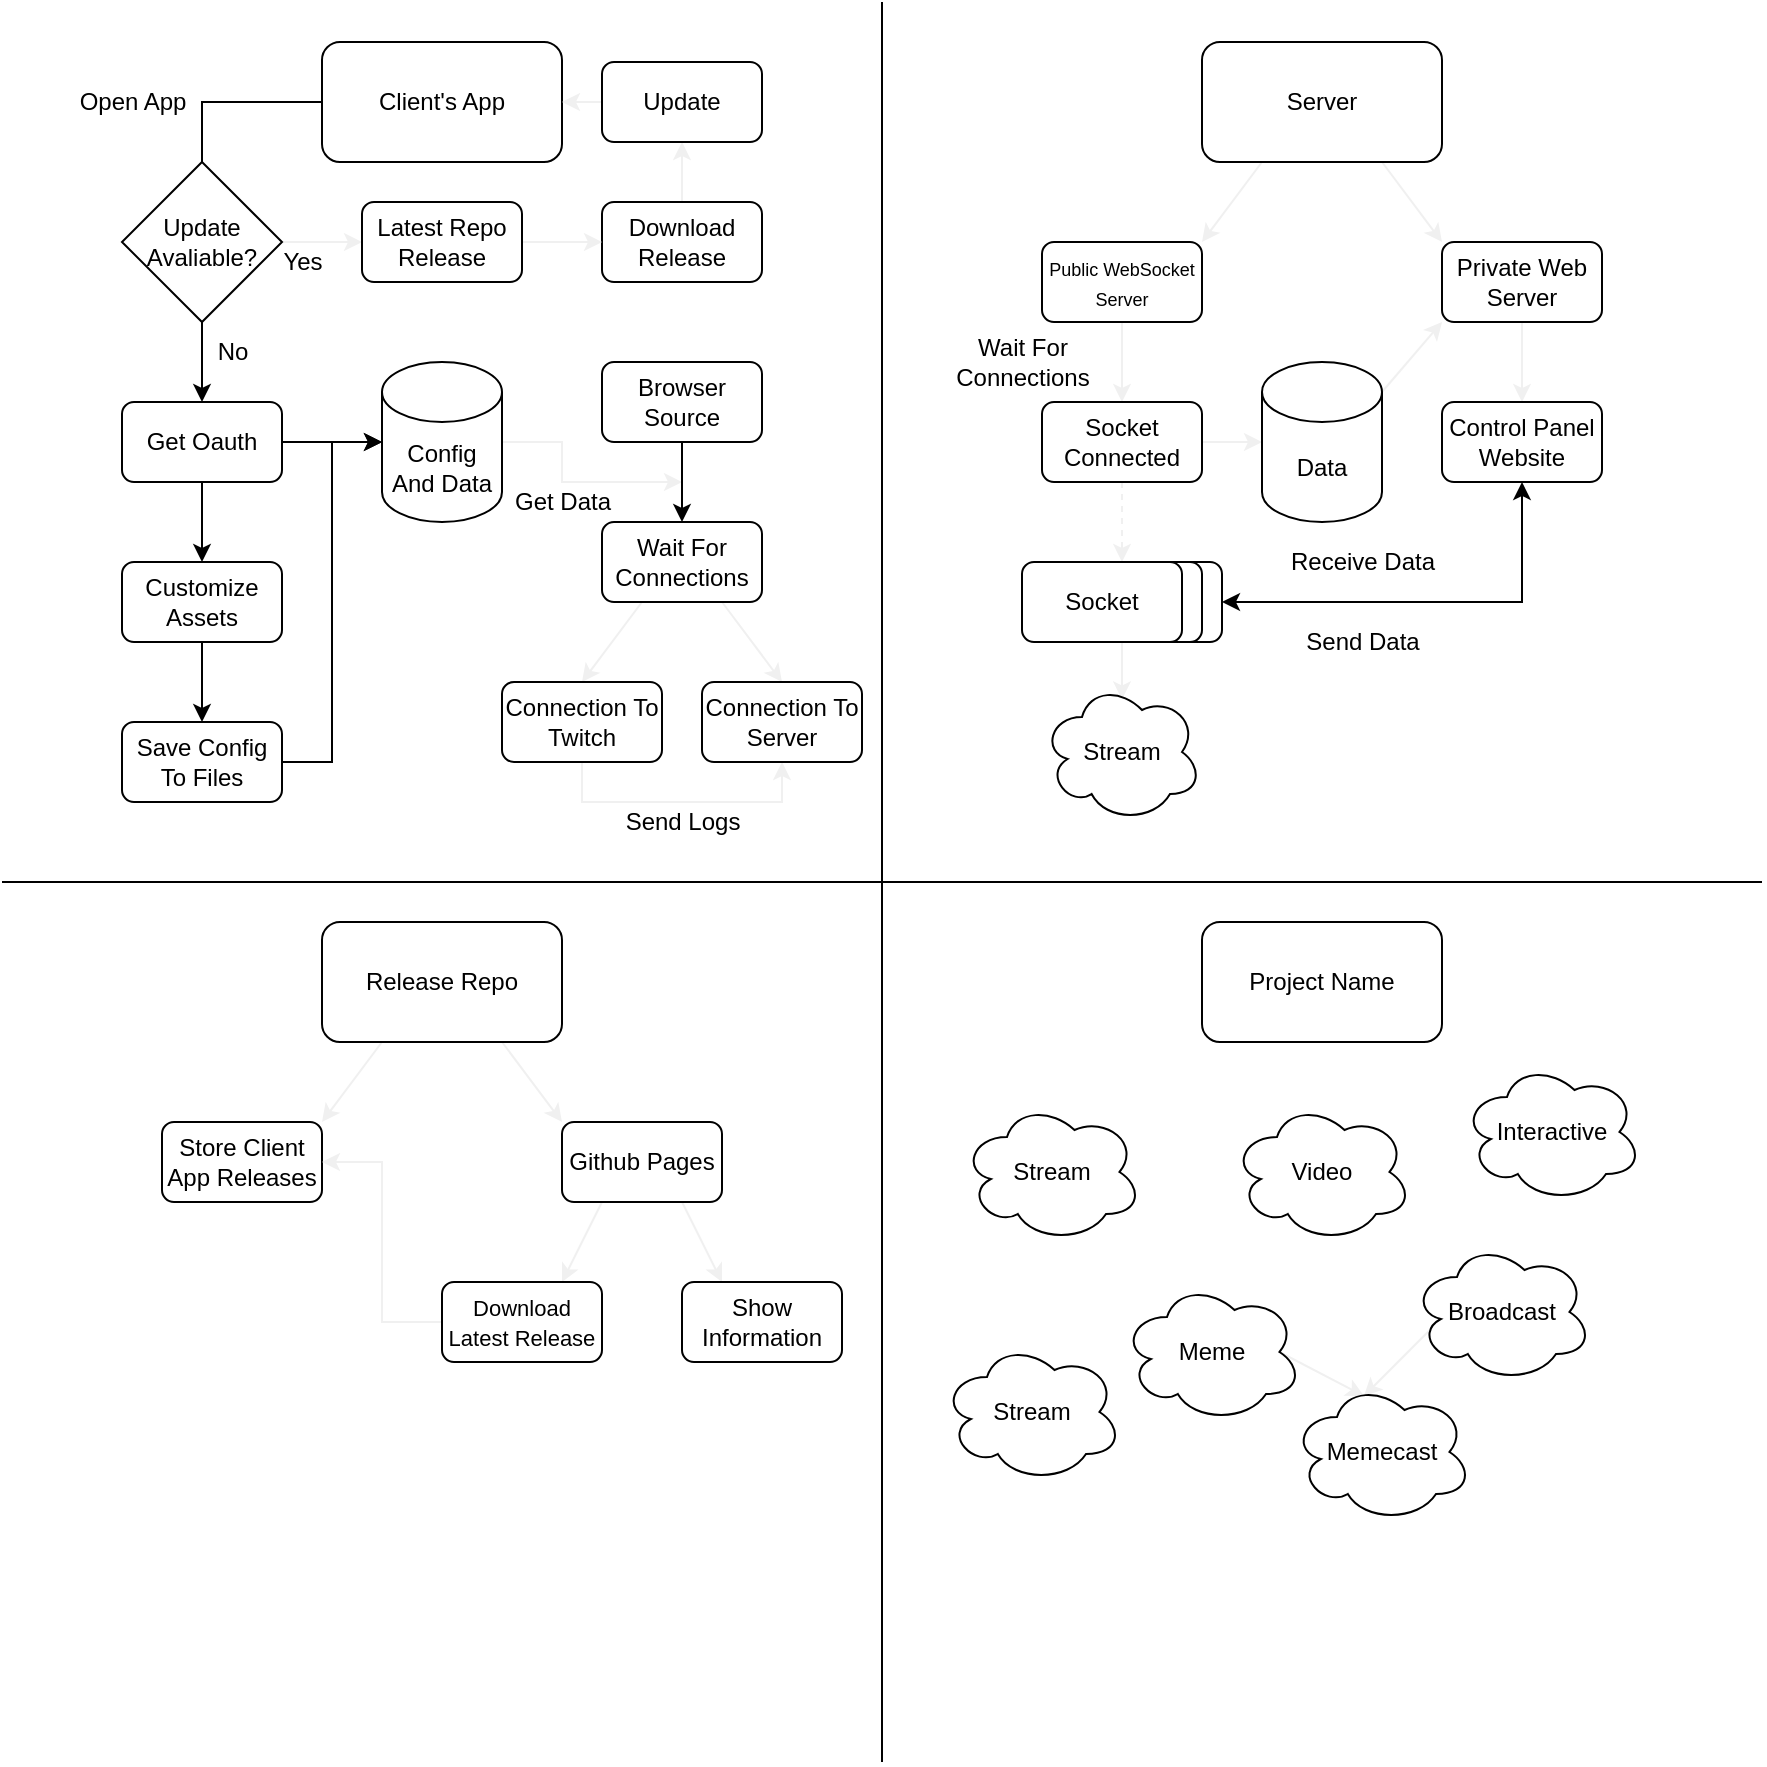 <mxfile version="14.9.3" type="device"><diagram id="gggYUblXpLriFr_0Cjte" name="Page-1"><mxGraphModel dx="1381" dy="804" grid="1" gridSize="10" guides="1" tooltips="1" connect="1" arrows="1" fold="1" page="1" pageScale="1" pageWidth="880" pageHeight="880" math="0" shadow="0"><root><mxCell id="0"/><mxCell id="1" parent="0"/><mxCell id="bv2G5qMpNPhOpoaeT9Zx-1" value="" style="endArrow=none;html=1;" parent="1" edge="1"><mxGeometry width="50" height="50" relative="1" as="geometry"><mxPoint y="440" as="sourcePoint"/><mxPoint x="880" y="440" as="targetPoint"/><Array as="points"/></mxGeometry></mxCell><mxCell id="bv2G5qMpNPhOpoaeT9Zx-2" value="" style="endArrow=none;html=1;" parent="1" edge="1"><mxGeometry width="50" height="50" relative="1" as="geometry"><mxPoint x="440" y="880" as="sourcePoint"/><mxPoint x="440" as="targetPoint"/></mxGeometry></mxCell><mxCell id="bv2G5qMpNPhOpoaeT9Zx-6" style="edgeStyle=orthogonalEdgeStyle;rounded=0;orthogonalLoop=1;jettySize=auto;html=1;entryX=0.5;entryY=0;entryDx=0;entryDy=0;" parent="1" source="bv2G5qMpNPhOpoaeT9Zx-3" target="bv2G5qMpNPhOpoaeT9Zx-5" edge="1"><mxGeometry relative="1" as="geometry"/></mxCell><mxCell id="bv2G5qMpNPhOpoaeT9Zx-3" value="Client's App" style="rounded=1;whiteSpace=wrap;html=1;" parent="1" vertex="1"><mxGeometry x="160" y="20" width="120" height="60" as="geometry"/></mxCell><mxCell id="bv2G5qMpNPhOpoaeT9Zx-9" style="edgeStyle=orthogonalEdgeStyle;rounded=0;orthogonalLoop=1;jettySize=auto;html=1;entryX=0.5;entryY=0;entryDx=0;entryDy=0;" parent="1" source="bv2G5qMpNPhOpoaeT9Zx-5" target="bv2G5qMpNPhOpoaeT9Zx-8" edge="1"><mxGeometry relative="1" as="geometry"/></mxCell><mxCell id="bv2G5qMpNPhOpoaeT9Zx-14" style="edgeStyle=orthogonalEdgeStyle;rounded=0;orthogonalLoop=1;jettySize=auto;html=1;exitX=1;exitY=0.5;exitDx=0;exitDy=0;entryX=0;entryY=0.5;entryDx=0;entryDy=0;entryPerimeter=0;" parent="1" source="bv2G5qMpNPhOpoaeT9Zx-5" target="bv2G5qMpNPhOpoaeT9Zx-12" edge="1"><mxGeometry relative="1" as="geometry"/></mxCell><mxCell id="bv2G5qMpNPhOpoaeT9Zx-5" value="Get Oauth" style="rounded=1;whiteSpace=wrap;html=1;" parent="1" vertex="1"><mxGeometry x="60" y="200" width="80" height="40" as="geometry"/></mxCell><mxCell id="bv2G5qMpNPhOpoaeT9Zx-7" value="Open App" style="text;html=1;align=center;verticalAlign=middle;resizable=0;points=[];autosize=1;strokeColor=none;" parent="1" vertex="1"><mxGeometry x="30" y="40" width="70" height="20" as="geometry"/></mxCell><mxCell id="bv2G5qMpNPhOpoaeT9Zx-11" style="edgeStyle=orthogonalEdgeStyle;rounded=0;orthogonalLoop=1;jettySize=auto;html=1;entryX=0.5;entryY=0;entryDx=0;entryDy=0;" parent="1" source="bv2G5qMpNPhOpoaeT9Zx-8" target="bv2G5qMpNPhOpoaeT9Zx-10" edge="1"><mxGeometry relative="1" as="geometry"/></mxCell><mxCell id="bv2G5qMpNPhOpoaeT9Zx-8" value="Customize Assets" style="rounded=1;whiteSpace=wrap;html=1;" parent="1" vertex="1"><mxGeometry x="60" y="280" width="80" height="40" as="geometry"/></mxCell><mxCell id="bv2G5qMpNPhOpoaeT9Zx-13" style="edgeStyle=orthogonalEdgeStyle;rounded=0;orthogonalLoop=1;jettySize=auto;html=1;entryX=0;entryY=0.5;entryDx=0;entryDy=0;entryPerimeter=0;" parent="1" source="bv2G5qMpNPhOpoaeT9Zx-10" target="bv2G5qMpNPhOpoaeT9Zx-12" edge="1"><mxGeometry relative="1" as="geometry"/></mxCell><mxCell id="bv2G5qMpNPhOpoaeT9Zx-10" value="Save Config To Files" style="rounded=1;whiteSpace=wrap;html=1;" parent="1" vertex="1"><mxGeometry x="60" y="360" width="80" height="40" as="geometry"/></mxCell><mxCell id="Ic-Yn-rttKZVDlci7IRN-27" style="edgeStyle=orthogonalEdgeStyle;rounded=0;orthogonalLoop=1;jettySize=auto;html=1;exitX=1;exitY=0.5;exitDx=0;exitDy=0;exitPerimeter=0;strokeColor=#F0F0F0;" edge="1" parent="1" source="bv2G5qMpNPhOpoaeT9Zx-12"><mxGeometry relative="1" as="geometry"><mxPoint x="340" y="240.0" as="targetPoint"/><Array as="points"><mxPoint x="280" y="220"/><mxPoint x="280" y="240"/></Array></mxGeometry></mxCell><mxCell id="bv2G5qMpNPhOpoaeT9Zx-12" value="Config And Data" style="shape=cylinder3;whiteSpace=wrap;html=1;boundedLbl=1;backgroundOutline=1;size=15;" parent="1" vertex="1"><mxGeometry x="190" y="180" width="60" height="80" as="geometry"/></mxCell><mxCell id="bv2G5qMpNPhOpoaeT9Zx-18" style="edgeStyle=orthogonalEdgeStyle;rounded=0;orthogonalLoop=1;jettySize=auto;html=1;exitX=0.5;exitY=1;exitDx=0;exitDy=0;entryX=0.5;entryY=0;entryDx=0;entryDy=0;" parent="1" source="bv2G5qMpNPhOpoaeT9Zx-15" target="bv2G5qMpNPhOpoaeT9Zx-17" edge="1"><mxGeometry relative="1" as="geometry"/></mxCell><mxCell id="bv2G5qMpNPhOpoaeT9Zx-15" value="Browser Source" style="rounded=1;whiteSpace=wrap;html=1;" parent="1" vertex="1"><mxGeometry x="300" y="180" width="80" height="40" as="geometry"/></mxCell><mxCell id="bv2G5qMpNPhOpoaeT9Zx-22" style="orthogonalLoop=1;jettySize=auto;html=1;exitX=0.25;exitY=1;exitDx=0;exitDy=0;entryX=0.5;entryY=0;entryDx=0;entryDy=0;rounded=0;strokeColor=#F0F0F0;" parent="1" source="bv2G5qMpNPhOpoaeT9Zx-17" target="bv2G5qMpNPhOpoaeT9Zx-20" edge="1"><mxGeometry relative="1" as="geometry"/></mxCell><mxCell id="bv2G5qMpNPhOpoaeT9Zx-23" style="edgeStyle=none;rounded=0;orthogonalLoop=1;jettySize=auto;html=1;exitX=0.75;exitY=1;exitDx=0;exitDy=0;entryX=0.5;entryY=0;entryDx=0;entryDy=0;strokeColor=#F0F0F0;" parent="1" source="bv2G5qMpNPhOpoaeT9Zx-17" target="bv2G5qMpNPhOpoaeT9Zx-21" edge="1"><mxGeometry relative="1" as="geometry"/></mxCell><mxCell id="bv2G5qMpNPhOpoaeT9Zx-17" value="Wait For Connections" style="rounded=1;whiteSpace=wrap;html=1;" parent="1" vertex="1"><mxGeometry x="300" y="260" width="80" height="40" as="geometry"/></mxCell><mxCell id="bv2G5qMpNPhOpoaeT9Zx-19" value="Get Data" style="text;html=1;align=center;verticalAlign=middle;resizable=0;points=[];autosize=1;strokeColor=none;" parent="1" vertex="1"><mxGeometry x="250" y="240" width="60" height="20" as="geometry"/></mxCell><mxCell id="bv2G5qMpNPhOpoaeT9Zx-25" style="edgeStyle=none;rounded=0;orthogonalLoop=1;jettySize=auto;html=1;exitX=0.5;exitY=1;exitDx=0;exitDy=0;entryX=0.5;entryY=1;entryDx=0;entryDy=0;strokeColor=#F0F0F0;" parent="1" source="bv2G5qMpNPhOpoaeT9Zx-20" target="bv2G5qMpNPhOpoaeT9Zx-21" edge="1"><mxGeometry relative="1" as="geometry"><Array as="points"><mxPoint x="290" y="400"/><mxPoint x="390" y="400"/></Array></mxGeometry></mxCell><mxCell id="bv2G5qMpNPhOpoaeT9Zx-20" value="Connection To Twitch" style="rounded=1;whiteSpace=wrap;html=1;" parent="1" vertex="1"><mxGeometry x="250" y="340" width="80" height="40" as="geometry"/></mxCell><mxCell id="bv2G5qMpNPhOpoaeT9Zx-21" value="Connection To Server" style="rounded=1;whiteSpace=wrap;html=1;" parent="1" vertex="1"><mxGeometry x="350" y="340" width="80" height="40" as="geometry"/></mxCell><mxCell id="bv2G5qMpNPhOpoaeT9Zx-26" value="Send Logs" style="text;html=1;align=center;verticalAlign=middle;resizable=0;points=[];autosize=1;strokeColor=none;" parent="1" vertex="1"><mxGeometry x="305" y="400" width="70" height="20" as="geometry"/></mxCell><mxCell id="Ic-Yn-rttKZVDlci7IRN-3" style="rounded=0;orthogonalLoop=1;jettySize=auto;html=1;exitX=0.25;exitY=1;exitDx=0;exitDy=0;entryX=1;entryY=0;entryDx=0;entryDy=0;strokeColor=#F0F0F0;" edge="1" parent="1" source="bv2G5qMpNPhOpoaeT9Zx-27" target="Ic-Yn-rttKZVDlci7IRN-1"><mxGeometry relative="1" as="geometry"/></mxCell><mxCell id="Ic-Yn-rttKZVDlci7IRN-4" style="edgeStyle=none;rounded=0;orthogonalLoop=1;jettySize=auto;html=1;exitX=0.75;exitY=1;exitDx=0;exitDy=0;entryX=0;entryY=0;entryDx=0;entryDy=0;strokeColor=#F0F0F0;" edge="1" parent="1" source="bv2G5qMpNPhOpoaeT9Zx-27" target="Ic-Yn-rttKZVDlci7IRN-2"><mxGeometry relative="1" as="geometry"/></mxCell><mxCell id="bv2G5qMpNPhOpoaeT9Zx-27" value="Server" style="rounded=1;whiteSpace=wrap;html=1;" parent="1" vertex="1"><mxGeometry x="600" y="20" width="120" height="60" as="geometry"/></mxCell><mxCell id="Ic-Yn-rttKZVDlci7IRN-7" style="edgeStyle=none;rounded=0;orthogonalLoop=1;jettySize=auto;html=1;exitX=0.5;exitY=1;exitDx=0;exitDy=0;entryX=0.5;entryY=0;entryDx=0;entryDy=0;strokeColor=#F0F0F0;" edge="1" parent="1" source="Ic-Yn-rttKZVDlci7IRN-1" target="Ic-Yn-rttKZVDlci7IRN-6"><mxGeometry relative="1" as="geometry"/></mxCell><mxCell id="Ic-Yn-rttKZVDlci7IRN-1" value="&lt;font style=&quot;line-height: 120% ; font-size: 9px&quot;&gt;Public WebSocket Server&lt;/font&gt;" style="rounded=1;whiteSpace=wrap;html=1;" vertex="1" parent="1"><mxGeometry x="520" y="120" width="80" height="40" as="geometry"/></mxCell><mxCell id="Ic-Yn-rttKZVDlci7IRN-17" style="edgeStyle=none;rounded=0;orthogonalLoop=1;jettySize=auto;html=1;exitX=0.5;exitY=1;exitDx=0;exitDy=0;entryX=0.5;entryY=0;entryDx=0;entryDy=0;strokeColor=#F0F0F0;" edge="1" parent="1" source="Ic-Yn-rttKZVDlci7IRN-2" target="Ic-Yn-rttKZVDlci7IRN-16"><mxGeometry relative="1" as="geometry"/></mxCell><mxCell id="Ic-Yn-rttKZVDlci7IRN-2" value="Private Web Server" style="rounded=1;whiteSpace=wrap;html=1;" vertex="1" parent="1"><mxGeometry x="720" y="120" width="80" height="40" as="geometry"/></mxCell><mxCell id="Ic-Yn-rttKZVDlci7IRN-13" style="edgeStyle=none;rounded=0;orthogonalLoop=1;jettySize=auto;html=1;exitX=0.5;exitY=1;exitDx=0;exitDy=0;strokeColor=#F0F0F0;dashed=1;" edge="1" parent="1" source="Ic-Yn-rttKZVDlci7IRN-6" target="Ic-Yn-rttKZVDlci7IRN-11"><mxGeometry relative="1" as="geometry"/></mxCell><mxCell id="Ic-Yn-rttKZVDlci7IRN-15" style="edgeStyle=none;rounded=0;orthogonalLoop=1;jettySize=auto;html=1;exitX=1;exitY=0.5;exitDx=0;exitDy=0;entryX=0;entryY=0.5;entryDx=0;entryDy=0;entryPerimeter=0;strokeColor=#F0F0F0;" edge="1" parent="1" source="Ic-Yn-rttKZVDlci7IRN-6" target="Ic-Yn-rttKZVDlci7IRN-14"><mxGeometry relative="1" as="geometry"/></mxCell><mxCell id="Ic-Yn-rttKZVDlci7IRN-6" value="Socket Connected" style="rounded=1;whiteSpace=wrap;html=1;" vertex="1" parent="1"><mxGeometry x="520" y="200" width="80" height="40" as="geometry"/></mxCell><mxCell id="Ic-Yn-rttKZVDlci7IRN-8" value="Wait For&lt;br&gt;Connections" style="text;html=1;align=center;verticalAlign=middle;resizable=0;points=[];autosize=1;strokeColor=none;" vertex="1" parent="1"><mxGeometry x="470" y="165" width="80" height="30" as="geometry"/></mxCell><mxCell id="Ic-Yn-rttKZVDlci7IRN-10" value="" style="rounded=1;whiteSpace=wrap;html=1;" vertex="1" parent="1"><mxGeometry x="530" y="280" width="80" height="40" as="geometry"/></mxCell><mxCell id="Ic-Yn-rttKZVDlci7IRN-26" style="edgeStyle=none;rounded=0;orthogonalLoop=1;jettySize=auto;html=1;entryX=0.5;entryY=0.125;entryDx=0;entryDy=0;entryPerimeter=0;strokeColor=#F0F0F0;" edge="1" parent="1" source="Ic-Yn-rttKZVDlci7IRN-11" target="Ic-Yn-rttKZVDlci7IRN-25"><mxGeometry relative="1" as="geometry"/></mxCell><mxCell id="Ic-Yn-rttKZVDlci7IRN-11" value="" style="rounded=1;whiteSpace=wrap;html=1;" vertex="1" parent="1"><mxGeometry x="520" y="280" width="80" height="40" as="geometry"/></mxCell><mxCell id="Ic-Yn-rttKZVDlci7IRN-12" value="Socket" style="rounded=1;whiteSpace=wrap;html=1;" vertex="1" parent="1"><mxGeometry x="510" y="280" width="80" height="40" as="geometry"/></mxCell><mxCell id="Ic-Yn-rttKZVDlci7IRN-19" style="edgeStyle=none;rounded=0;orthogonalLoop=1;jettySize=auto;html=1;exitX=1;exitY=0;exitDx=0;exitDy=15;exitPerimeter=0;entryX=0;entryY=1;entryDx=0;entryDy=0;strokeColor=#F0F0F0;" edge="1" parent="1" source="Ic-Yn-rttKZVDlci7IRN-14" target="Ic-Yn-rttKZVDlci7IRN-2"><mxGeometry relative="1" as="geometry"/></mxCell><mxCell id="Ic-Yn-rttKZVDlci7IRN-14" value="Data" style="shape=cylinder3;whiteSpace=wrap;html=1;boundedLbl=1;backgroundOutline=1;size=15;" vertex="1" parent="1"><mxGeometry x="630" y="180" width="60" height="80" as="geometry"/></mxCell><mxCell id="Ic-Yn-rttKZVDlci7IRN-49" style="edgeStyle=orthogonalEdgeStyle;rounded=0;orthogonalLoop=1;jettySize=auto;html=1;exitX=0.5;exitY=1;exitDx=0;exitDy=0;entryX=1;entryY=0.5;entryDx=0;entryDy=0;startArrow=classic;startFill=1;arcSize=20;" edge="1" parent="1" source="Ic-Yn-rttKZVDlci7IRN-16" target="Ic-Yn-rttKZVDlci7IRN-10"><mxGeometry relative="1" as="geometry"/></mxCell><mxCell id="Ic-Yn-rttKZVDlci7IRN-16" value="Control Panel Website" style="rounded=1;whiteSpace=wrap;html=1;" vertex="1" parent="1"><mxGeometry x="720" y="200" width="80" height="40" as="geometry"/></mxCell><mxCell id="Ic-Yn-rttKZVDlci7IRN-23" value="Send Data" style="text;html=1;align=center;verticalAlign=middle;resizable=0;points=[];autosize=1;strokeColor=none;" vertex="1" parent="1"><mxGeometry x="645" y="310" width="70" height="20" as="geometry"/></mxCell><mxCell id="Ic-Yn-rttKZVDlci7IRN-24" value="Receive Data" style="text;html=1;align=center;verticalAlign=middle;resizable=0;points=[];autosize=1;strokeColor=none;" vertex="1" parent="1"><mxGeometry x="635" y="270" width="90" height="20" as="geometry"/></mxCell><mxCell id="Ic-Yn-rttKZVDlci7IRN-25" value="Stream" style="ellipse;shape=cloud;whiteSpace=wrap;html=1;" vertex="1" parent="1"><mxGeometry x="520" y="340" width="80" height="70" as="geometry"/></mxCell><mxCell id="Ic-Yn-rttKZVDlci7IRN-40" style="rounded=0;orthogonalLoop=1;jettySize=auto;html=1;exitX=0.75;exitY=1;exitDx=0;exitDy=0;entryX=0;entryY=0;entryDx=0;entryDy=0;strokeColor=#F0F0F0;" edge="1" parent="1" source="Ic-Yn-rttKZVDlci7IRN-29" target="Ic-Yn-rttKZVDlci7IRN-39"><mxGeometry relative="1" as="geometry"/></mxCell><mxCell id="Ic-Yn-rttKZVDlci7IRN-41" style="edgeStyle=none;rounded=0;orthogonalLoop=1;jettySize=auto;html=1;exitX=0.25;exitY=1;exitDx=0;exitDy=0;entryX=1;entryY=0;entryDx=0;entryDy=0;strokeColor=#F0F0F0;" edge="1" parent="1" source="Ic-Yn-rttKZVDlci7IRN-29" target="Ic-Yn-rttKZVDlci7IRN-38"><mxGeometry relative="1" as="geometry"/></mxCell><mxCell id="Ic-Yn-rttKZVDlci7IRN-29" value="Release Repo" style="rounded=1;whiteSpace=wrap;html=1;" vertex="1" parent="1"><mxGeometry x="160" y="460" width="120" height="60" as="geometry"/></mxCell><mxCell id="Ic-Yn-rttKZVDlci7IRN-55" style="edgeStyle=orthogonalEdgeStyle;rounded=0;orthogonalLoop=1;jettySize=auto;html=1;exitX=1;exitY=0.5;exitDx=0;exitDy=0;entryX=0;entryY=0.5;entryDx=0;entryDy=0;startArrow=none;startFill=0;strokeColor=#F0F0F0;" edge="1" parent="1" source="Ic-Yn-rttKZVDlci7IRN-32" target="Ic-Yn-rttKZVDlci7IRN-53"><mxGeometry relative="1" as="geometry"/></mxCell><mxCell id="Ic-Yn-rttKZVDlci7IRN-32" value="&lt;span&gt;Update Avaliable?&lt;/span&gt;" style="rhombus;whiteSpace=wrap;html=1;" vertex="1" parent="1"><mxGeometry x="60" y="80" width="80" height="80" as="geometry"/></mxCell><mxCell id="Ic-Yn-rttKZVDlci7IRN-52" style="edgeStyle=orthogonalEdgeStyle;rounded=0;orthogonalLoop=1;jettySize=auto;html=1;exitX=0.5;exitY=0;exitDx=0;exitDy=0;entryX=0.5;entryY=1;entryDx=0;entryDy=0;startArrow=none;startFill=0;strokeColor=#F0F0F0;" edge="1" parent="1" source="Ic-Yn-rttKZVDlci7IRN-34" target="Ic-Yn-rttKZVDlci7IRN-50"><mxGeometry relative="1" as="geometry"/></mxCell><mxCell id="Ic-Yn-rttKZVDlci7IRN-34" value="Download Release" style="rounded=1;whiteSpace=wrap;html=1;" vertex="1" parent="1"><mxGeometry x="300" y="100" width="80" height="40" as="geometry"/></mxCell><mxCell id="Ic-Yn-rttKZVDlci7IRN-36" value="Yes" style="text;html=1;align=center;verticalAlign=middle;resizable=0;points=[];autosize=1;strokeColor=none;" vertex="1" parent="1"><mxGeometry x="130" y="120" width="40" height="20" as="geometry"/></mxCell><mxCell id="Ic-Yn-rttKZVDlci7IRN-37" value="No" style="text;html=1;align=center;verticalAlign=middle;resizable=0;points=[];autosize=1;strokeColor=none;" vertex="1" parent="1"><mxGeometry x="100" y="165" width="30" height="20" as="geometry"/></mxCell><mxCell id="Ic-Yn-rttKZVDlci7IRN-38" value="Store Client App Releases" style="rounded=1;whiteSpace=wrap;html=1;" vertex="1" parent="1"><mxGeometry x="80" y="560" width="80" height="40" as="geometry"/></mxCell><mxCell id="Ic-Yn-rttKZVDlci7IRN-46" style="edgeStyle=none;rounded=0;orthogonalLoop=1;jettySize=auto;html=1;exitX=0.75;exitY=1;exitDx=0;exitDy=0;entryX=0.25;entryY=0;entryDx=0;entryDy=0;strokeColor=#F0F0F0;" edge="1" parent="1" source="Ic-Yn-rttKZVDlci7IRN-39" target="Ic-Yn-rttKZVDlci7IRN-45"><mxGeometry relative="1" as="geometry"/></mxCell><mxCell id="Ic-Yn-rttKZVDlci7IRN-47" style="edgeStyle=none;rounded=0;orthogonalLoop=1;jettySize=auto;html=1;exitX=0.25;exitY=1;exitDx=0;exitDy=0;entryX=0.75;entryY=0;entryDx=0;entryDy=0;strokeColor=#F0F0F0;" edge="1" parent="1" source="Ic-Yn-rttKZVDlci7IRN-39" target="Ic-Yn-rttKZVDlci7IRN-44"><mxGeometry relative="1" as="geometry"/></mxCell><mxCell id="Ic-Yn-rttKZVDlci7IRN-39" value="Github Pages" style="rounded=1;whiteSpace=wrap;html=1;" vertex="1" parent="1"><mxGeometry x="280" y="560" width="80" height="40" as="geometry"/></mxCell><mxCell id="Ic-Yn-rttKZVDlci7IRN-48" style="edgeStyle=orthogonalEdgeStyle;rounded=0;orthogonalLoop=1;jettySize=auto;html=1;exitX=0;exitY=0.5;exitDx=0;exitDy=0;entryX=1;entryY=0.5;entryDx=0;entryDy=0;strokeColor=#F0F0F0;" edge="1" parent="1" source="Ic-Yn-rttKZVDlci7IRN-44" target="Ic-Yn-rttKZVDlci7IRN-38"><mxGeometry relative="1" as="geometry"/></mxCell><mxCell id="Ic-Yn-rttKZVDlci7IRN-44" value="&lt;font style=&quot;font-size: 11px&quot;&gt;Download Latest Release&lt;/font&gt;" style="rounded=1;whiteSpace=wrap;html=1;" vertex="1" parent="1"><mxGeometry x="220" y="640" width="80" height="40" as="geometry"/></mxCell><mxCell id="Ic-Yn-rttKZVDlci7IRN-45" value="Show Information" style="rounded=1;whiteSpace=wrap;html=1;" vertex="1" parent="1"><mxGeometry x="340" y="640" width="80" height="40" as="geometry"/></mxCell><mxCell id="Ic-Yn-rttKZVDlci7IRN-51" style="edgeStyle=orthogonalEdgeStyle;rounded=0;orthogonalLoop=1;jettySize=auto;html=1;exitX=0;exitY=0.5;exitDx=0;exitDy=0;entryX=1;entryY=0.5;entryDx=0;entryDy=0;startArrow=none;startFill=0;strokeColor=#F0F0F0;" edge="1" parent="1" source="Ic-Yn-rttKZVDlci7IRN-50" target="bv2G5qMpNPhOpoaeT9Zx-3"><mxGeometry relative="1" as="geometry"/></mxCell><mxCell id="Ic-Yn-rttKZVDlci7IRN-50" value="Update" style="rounded=1;whiteSpace=wrap;html=1;" vertex="1" parent="1"><mxGeometry x="300" y="30" width="80" height="40" as="geometry"/></mxCell><mxCell id="Ic-Yn-rttKZVDlci7IRN-54" style="edgeStyle=orthogonalEdgeStyle;rounded=0;orthogonalLoop=1;jettySize=auto;html=1;exitX=1;exitY=0.5;exitDx=0;exitDy=0;entryX=0;entryY=0.5;entryDx=0;entryDy=0;startArrow=none;startFill=0;strokeColor=#F0F0F0;" edge="1" parent="1" source="Ic-Yn-rttKZVDlci7IRN-53" target="Ic-Yn-rttKZVDlci7IRN-34"><mxGeometry relative="1" as="geometry"/></mxCell><mxCell id="Ic-Yn-rttKZVDlci7IRN-53" value="Latest Repo Release" style="rounded=1;whiteSpace=wrap;html=1;" vertex="1" parent="1"><mxGeometry x="180" y="100" width="80" height="40" as="geometry"/></mxCell><mxCell id="Ic-Yn-rttKZVDlci7IRN-56" value="Project Name" style="rounded=1;whiteSpace=wrap;html=1;" vertex="1" parent="1"><mxGeometry x="600" y="460" width="120" height="60" as="geometry"/></mxCell><mxCell id="Ic-Yn-rttKZVDlci7IRN-57" value="Stream" style="ellipse;shape=cloud;whiteSpace=wrap;html=1;" vertex="1" parent="1"><mxGeometry x="480" y="550" width="90" height="70" as="geometry"/></mxCell><mxCell id="Ic-Yn-rttKZVDlci7IRN-58" value="Video" style="ellipse;shape=cloud;whiteSpace=wrap;html=1;" vertex="1" parent="1"><mxGeometry x="615" y="550" width="90" height="70" as="geometry"/></mxCell><mxCell id="Ic-Yn-rttKZVDlci7IRN-67" style="rounded=0;orthogonalLoop=1;jettySize=auto;html=1;exitX=0.875;exitY=0.5;exitDx=0;exitDy=0;exitPerimeter=0;entryX=0.4;entryY=0.1;entryDx=0;entryDy=0;entryPerimeter=0;startArrow=none;startFill=0;strokeColor=#F0F0F0;" edge="1" parent="1" source="Ic-Yn-rttKZVDlci7IRN-59" target="Ic-Yn-rttKZVDlci7IRN-65"><mxGeometry relative="1" as="geometry"/></mxCell><mxCell id="Ic-Yn-rttKZVDlci7IRN-59" value="Meme" style="ellipse;shape=cloud;whiteSpace=wrap;html=1;" vertex="1" parent="1"><mxGeometry x="560" y="640" width="90" height="70" as="geometry"/></mxCell><mxCell id="Ic-Yn-rttKZVDlci7IRN-68" style="edgeStyle=none;rounded=0;orthogonalLoop=1;jettySize=auto;html=1;exitX=0.16;exitY=0.55;exitDx=0;exitDy=0;exitPerimeter=0;entryX=0.4;entryY=0.1;entryDx=0;entryDy=0;entryPerimeter=0;startArrow=none;startFill=0;strokeColor=#F0F0F0;" edge="1" parent="1" source="Ic-Yn-rttKZVDlci7IRN-60" target="Ic-Yn-rttKZVDlci7IRN-65"><mxGeometry relative="1" as="geometry"/></mxCell><mxCell id="Ic-Yn-rttKZVDlci7IRN-60" value="Broadcast" style="ellipse;shape=cloud;whiteSpace=wrap;html=1;" vertex="1" parent="1"><mxGeometry x="705" y="620" width="90" height="70" as="geometry"/></mxCell><mxCell id="Ic-Yn-rttKZVDlci7IRN-61" value="Interactive" style="ellipse;shape=cloud;whiteSpace=wrap;html=1;" vertex="1" parent="1"><mxGeometry x="730" y="530" width="90" height="70" as="geometry"/></mxCell><mxCell id="Ic-Yn-rttKZVDlci7IRN-62" value="Stream" style="ellipse;shape=cloud;whiteSpace=wrap;html=1;" vertex="1" parent="1"><mxGeometry x="470" y="670" width="90" height="70" as="geometry"/></mxCell><mxCell id="Ic-Yn-rttKZVDlci7IRN-65" value="Memecast" style="ellipse;shape=cloud;whiteSpace=wrap;html=1;" vertex="1" parent="1"><mxGeometry x="645" y="690" width="90" height="70" as="geometry"/></mxCell></root></mxGraphModel></diagram></mxfile>
